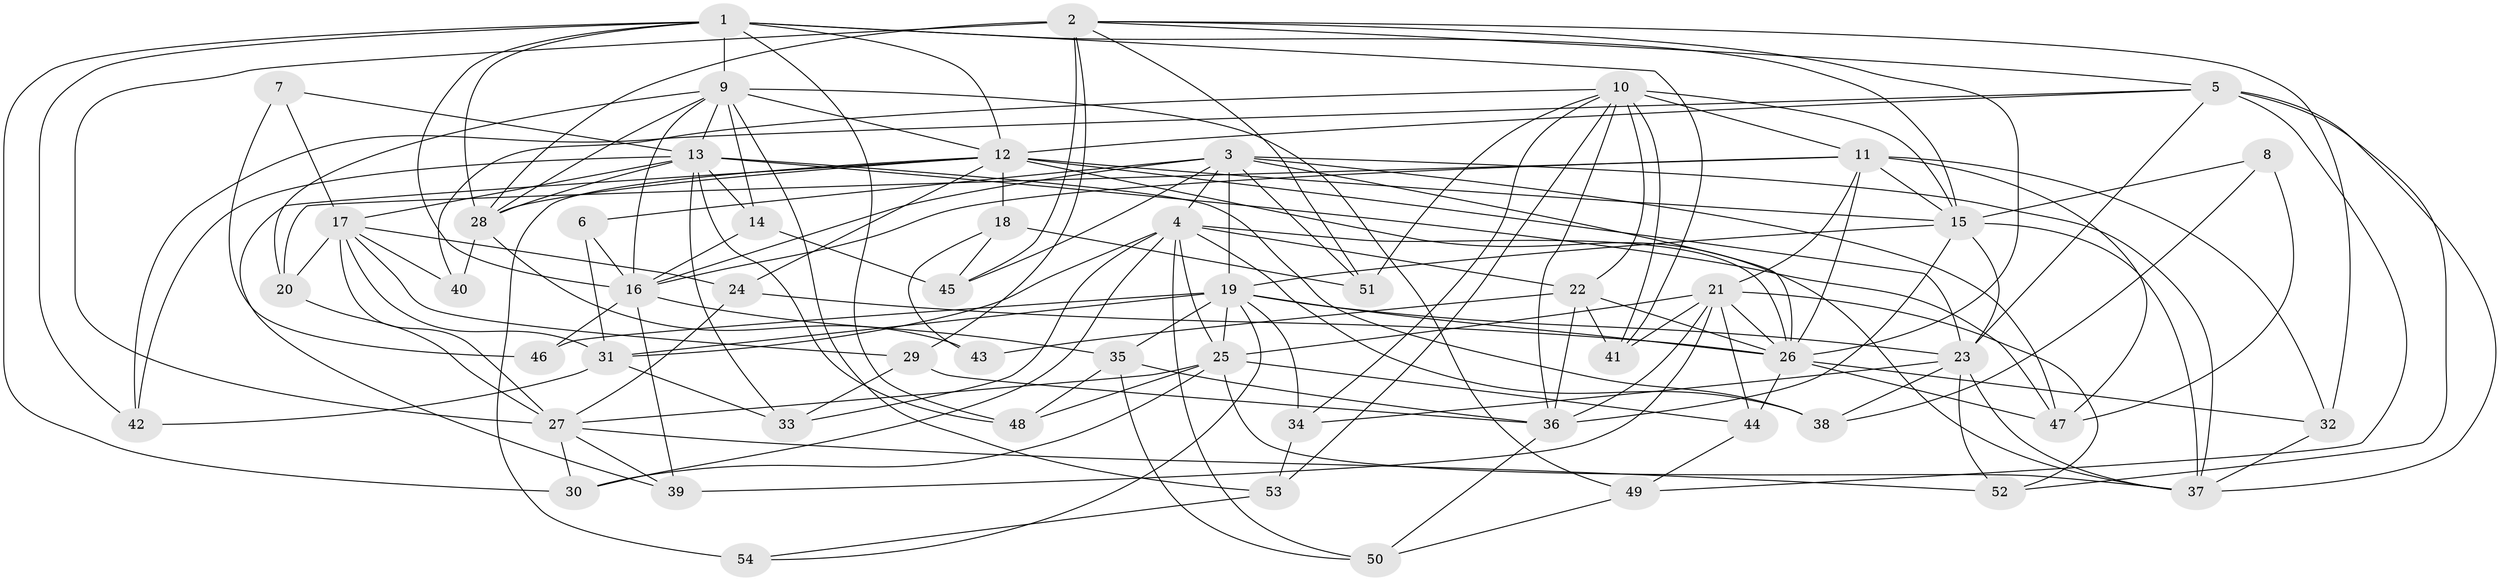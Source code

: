 // original degree distribution, {4: 1.0}
// Generated by graph-tools (version 1.1) at 2025/53/03/04/25 22:53:55]
// undirected, 54 vertices, 158 edges
graph export_dot {
  node [color=gray90,style=filled];
  1;
  2;
  3;
  4;
  5;
  6;
  7;
  8;
  9;
  10;
  11;
  12;
  13;
  14;
  15;
  16;
  17;
  18;
  19;
  20;
  21;
  22;
  23;
  24;
  25;
  26;
  27;
  28;
  29;
  30;
  31;
  32;
  33;
  34;
  35;
  36;
  37;
  38;
  39;
  40;
  41;
  42;
  43;
  44;
  45;
  46;
  47;
  48;
  49;
  50;
  51;
  52;
  53;
  54;
  1 -- 9 [weight=2.0];
  1 -- 12 [weight=1.0];
  1 -- 15 [weight=1.0];
  1 -- 16 [weight=1.0];
  1 -- 28 [weight=1.0];
  1 -- 30 [weight=1.0];
  1 -- 41 [weight=1.0];
  1 -- 42 [weight=1.0];
  1 -- 48 [weight=1.0];
  2 -- 5 [weight=1.0];
  2 -- 26 [weight=1.0];
  2 -- 27 [weight=2.0];
  2 -- 28 [weight=2.0];
  2 -- 29 [weight=1.0];
  2 -- 32 [weight=1.0];
  2 -- 45 [weight=1.0];
  2 -- 51 [weight=1.0];
  3 -- 4 [weight=1.0];
  3 -- 6 [weight=1.0];
  3 -- 16 [weight=1.0];
  3 -- 19 [weight=2.0];
  3 -- 26 [weight=1.0];
  3 -- 37 [weight=1.0];
  3 -- 45 [weight=1.0];
  3 -- 47 [weight=1.0];
  3 -- 51 [weight=1.0];
  4 -- 22 [weight=1.0];
  4 -- 25 [weight=1.0];
  4 -- 26 [weight=1.0];
  4 -- 30 [weight=1.0];
  4 -- 31 [weight=2.0];
  4 -- 33 [weight=1.0];
  4 -- 38 [weight=1.0];
  4 -- 50 [weight=1.0];
  5 -- 12 [weight=1.0];
  5 -- 23 [weight=2.0];
  5 -- 37 [weight=1.0];
  5 -- 42 [weight=1.0];
  5 -- 49 [weight=1.0];
  5 -- 52 [weight=1.0];
  6 -- 16 [weight=2.0];
  6 -- 31 [weight=1.0];
  7 -- 13 [weight=2.0];
  7 -- 17 [weight=1.0];
  7 -- 46 [weight=1.0];
  8 -- 15 [weight=2.0];
  8 -- 38 [weight=1.0];
  8 -- 47 [weight=1.0];
  9 -- 12 [weight=1.0];
  9 -- 13 [weight=1.0];
  9 -- 14 [weight=1.0];
  9 -- 16 [weight=1.0];
  9 -- 20 [weight=1.0];
  9 -- 28 [weight=1.0];
  9 -- 49 [weight=1.0];
  9 -- 53 [weight=1.0];
  10 -- 11 [weight=1.0];
  10 -- 15 [weight=1.0];
  10 -- 22 [weight=1.0];
  10 -- 34 [weight=1.0];
  10 -- 36 [weight=2.0];
  10 -- 40 [weight=1.0];
  10 -- 41 [weight=1.0];
  10 -- 51 [weight=1.0];
  10 -- 53 [weight=1.0];
  11 -- 15 [weight=1.0];
  11 -- 16 [weight=1.0];
  11 -- 20 [weight=1.0];
  11 -- 21 [weight=1.0];
  11 -- 26 [weight=1.0];
  11 -- 32 [weight=1.0];
  11 -- 47 [weight=1.0];
  12 -- 15 [weight=1.0];
  12 -- 18 [weight=1.0];
  12 -- 23 [weight=1.0];
  12 -- 24 [weight=1.0];
  12 -- 28 [weight=1.0];
  12 -- 37 [weight=1.0];
  12 -- 39 [weight=1.0];
  12 -- 54 [weight=2.0];
  13 -- 14 [weight=1.0];
  13 -- 17 [weight=1.0];
  13 -- 28 [weight=1.0];
  13 -- 33 [weight=1.0];
  13 -- 38 [weight=1.0];
  13 -- 42 [weight=1.0];
  13 -- 47 [weight=2.0];
  13 -- 48 [weight=1.0];
  14 -- 16 [weight=1.0];
  14 -- 45 [weight=1.0];
  15 -- 19 [weight=1.0];
  15 -- 23 [weight=2.0];
  15 -- 36 [weight=1.0];
  15 -- 37 [weight=2.0];
  16 -- 35 [weight=2.0];
  16 -- 39 [weight=1.0];
  16 -- 46 [weight=2.0];
  17 -- 20 [weight=1.0];
  17 -- 24 [weight=1.0];
  17 -- 27 [weight=2.0];
  17 -- 29 [weight=1.0];
  17 -- 31 [weight=1.0];
  17 -- 40 [weight=2.0];
  18 -- 43 [weight=1.0];
  18 -- 45 [weight=1.0];
  18 -- 51 [weight=1.0];
  19 -- 23 [weight=1.0];
  19 -- 25 [weight=1.0];
  19 -- 26 [weight=1.0];
  19 -- 31 [weight=2.0];
  19 -- 34 [weight=1.0];
  19 -- 35 [weight=1.0];
  19 -- 46 [weight=1.0];
  19 -- 54 [weight=1.0];
  20 -- 27 [weight=1.0];
  21 -- 25 [weight=1.0];
  21 -- 26 [weight=2.0];
  21 -- 36 [weight=2.0];
  21 -- 39 [weight=1.0];
  21 -- 41 [weight=1.0];
  21 -- 44 [weight=1.0];
  21 -- 52 [weight=1.0];
  22 -- 26 [weight=1.0];
  22 -- 36 [weight=2.0];
  22 -- 41 [weight=1.0];
  22 -- 43 [weight=2.0];
  23 -- 34 [weight=1.0];
  23 -- 37 [weight=1.0];
  23 -- 38 [weight=1.0];
  23 -- 52 [weight=1.0];
  24 -- 26 [weight=1.0];
  24 -- 27 [weight=1.0];
  25 -- 27 [weight=1.0];
  25 -- 30 [weight=1.0];
  25 -- 37 [weight=1.0];
  25 -- 44 [weight=1.0];
  25 -- 48 [weight=1.0];
  26 -- 32 [weight=1.0];
  26 -- 44 [weight=1.0];
  26 -- 47 [weight=1.0];
  27 -- 30 [weight=1.0];
  27 -- 39 [weight=1.0];
  27 -- 52 [weight=1.0];
  28 -- 40 [weight=1.0];
  28 -- 43 [weight=1.0];
  29 -- 33 [weight=1.0];
  29 -- 36 [weight=1.0];
  31 -- 33 [weight=1.0];
  31 -- 42 [weight=1.0];
  32 -- 37 [weight=1.0];
  34 -- 53 [weight=1.0];
  35 -- 36 [weight=1.0];
  35 -- 48 [weight=1.0];
  35 -- 50 [weight=1.0];
  36 -- 50 [weight=1.0];
  44 -- 49 [weight=1.0];
  49 -- 50 [weight=1.0];
  53 -- 54 [weight=1.0];
}
